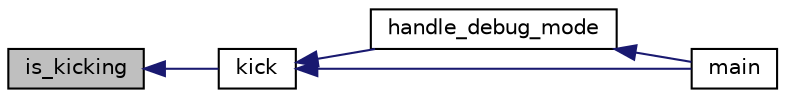 digraph "is_kicking"
{
  edge [fontname="Helvetica",fontsize="10",labelfontname="Helvetica",labelfontsize="10"];
  node [fontname="Helvetica",fontsize="10",shape=record];
  rankdir="LR";
  Node27 [label="is_kicking",height=0.2,width=0.4,color="black", fillcolor="grey75", style="filled", fontcolor="black"];
  Node27 -> Node28 [dir="back",color="midnightblue",fontsize="10",style="solid",fontname="Helvetica"];
  Node28 [label="kick",height=0.2,width=0.4,color="black", fillcolor="white", style="filled",URL="$main_8c.html#a0d4f8db41b896b615e70d355cfacf056",tooltip="start the kick FSM for desired strength. "];
  Node28 -> Node29 [dir="back",color="midnightblue",fontsize="10",style="solid",fontname="Helvetica"];
  Node29 [label="handle_debug_mode",height=0.2,width=0.4,color="black", fillcolor="white", style="filled",URL="$main_8c.html#ae702ed1cac6218459a4450e242b21e6f"];
  Node29 -> Node30 [dir="back",color="midnightblue",fontsize="10",style="solid",fontname="Helvetica"];
  Node30 [label="main",height=0.2,width=0.4,color="black", fillcolor="white", style="filled",URL="$main_8c.html#acdef7a1fd863a6d3770c1268cb06add3"];
  Node28 -> Node30 [dir="back",color="midnightblue",fontsize="10",style="solid",fontname="Helvetica"];
}
